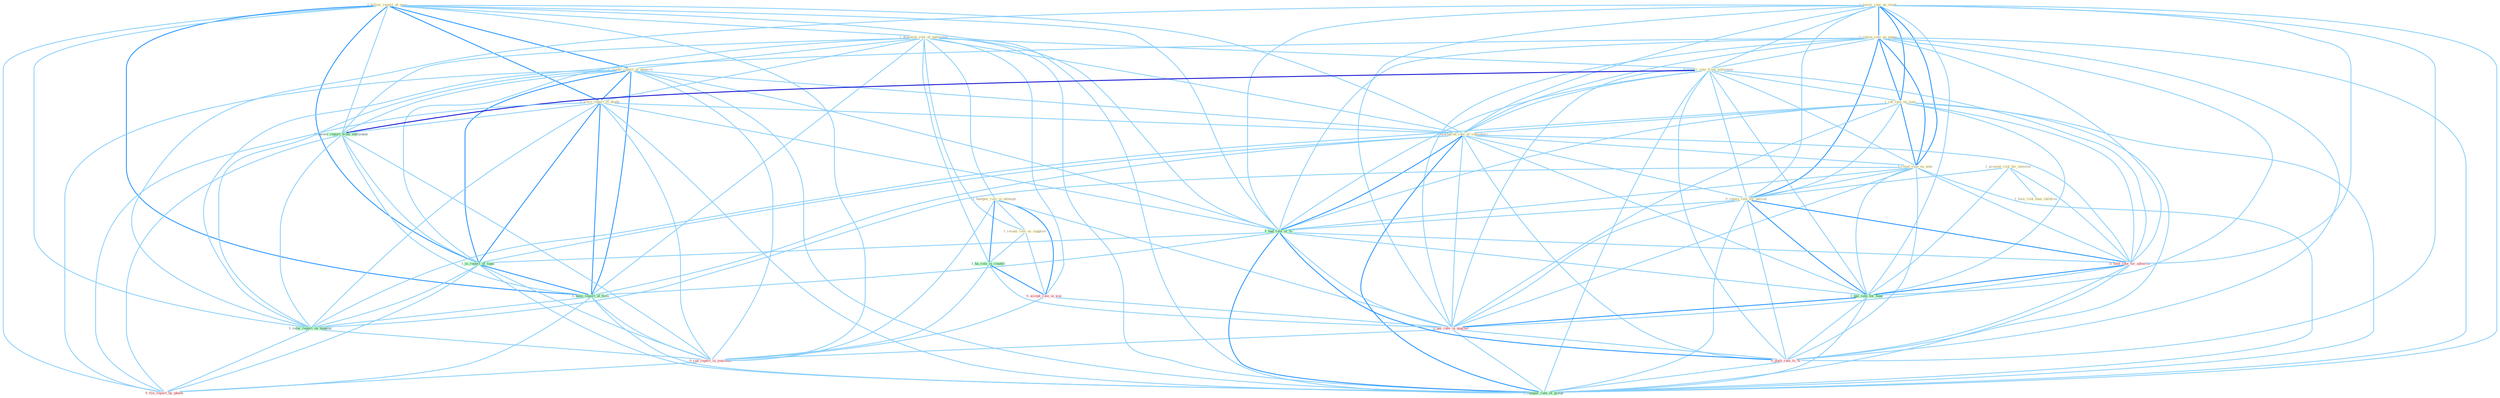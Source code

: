 Graph G{ 
    node
    [shape=polygon,style=filled,width=.5,height=.06,color="#BDFCC9",fixedsize=true,fontsize=4,
    fontcolor="#2f4f4f"];
    {node
    [color="#ffffe0", fontcolor="#8b7d6b"] "1_present_risk_for_investor " "1_follow_report_of_earn " "1_diminish_role_of_entitynam " "1_hamper_role_in_attempt " "1_face_risk_than_children " "1_credit_report_of_genocid " "1_lower_rate_on_stock " "1_retain_rate_on_paper " "0_receiv_rate_from_entitynam " "1_cut_rate_on_loan " "1_were_report_of_death " "1_resum_role_as_supplier " "1_downgrad_rate_of_subsidiari " "1_reset_rate_on_note " "0_retain_rate_for_period "}
{node [color="#fff0f5", fontcolor="#b22222"] "0_hold_rate_for_advertis " "0_accept_role_in_wai " "0_pai_rate_in_quarter " "0_ran_report_in_yearnum " "0_push_rate_to_% " "0_file_report_by_phone "}
edge [color="#B0E2FF"];

	"1_present_risk_for_investor " -- "1_face_risk_than_children " [w="1", color="#87cefa" ];
	"1_present_risk_for_investor " -- "0_retain_rate_for_period " [w="1", color="#87cefa" ];
	"1_present_risk_for_investor " -- "0_hold_rate_for_advertis " [w="1", color="#87cefa" ];
	"1_present_risk_for_investor " -- "1_pai_rate_for_fund " [w="1", color="#87cefa" ];
	"1_follow_report_of_earn " -- "1_diminish_role_of_entitynam " [w="1", color="#87cefa" ];
	"1_follow_report_of_earn " -- "1_credit_report_of_genocid " [w="2", color="#1e90ff" , len=0.8];
	"1_follow_report_of_earn " -- "1_were_report_of_death " [w="2", color="#1e90ff" , len=0.8];
	"1_follow_report_of_earn " -- "1_downgrad_rate_of_subsidiari " [w="1", color="#87cefa" ];
	"1_follow_report_of_earn " -- "1_had_rate_of_% " [w="1", color="#87cefa" ];
	"1_follow_report_of_earn " -- "1_receiv_report_from_entitynam " [w="1", color="#87cefa" ];
	"1_follow_report_of_earn " -- "1_is_report_of_topic " [w="2", color="#1e90ff" , len=0.8];
	"1_follow_report_of_earn " -- "1_been_report_of_firm " [w="2", color="#1e90ff" , len=0.8];
	"1_follow_report_of_earn " -- "1_relai_report_on_tendenc " [w="1", color="#87cefa" ];
	"1_follow_report_of_earn " -- "0_ran_report_in_yearnum " [w="1", color="#87cefa" ];
	"1_follow_report_of_earn " -- "0_file_report_by_phone " [w="1", color="#87cefa" ];
	"1_follow_report_of_earn " -- "1_compar_rate_of_group " [w="1", color="#87cefa" ];
	"1_diminish_role_of_entitynam " -- "1_hamper_role_in_attempt " [w="1", color="#87cefa" ];
	"1_diminish_role_of_entitynam " -- "1_credit_report_of_genocid " [w="1", color="#87cefa" ];
	"1_diminish_role_of_entitynam " -- "0_receiv_rate_from_entitynam " [w="1", color="#87cefa" ];
	"1_diminish_role_of_entitynam " -- "1_were_report_of_death " [w="1", color="#87cefa" ];
	"1_diminish_role_of_entitynam " -- "1_resum_role_as_supplier " [w="1", color="#87cefa" ];
	"1_diminish_role_of_entitynam " -- "1_downgrad_rate_of_subsidiari " [w="1", color="#87cefa" ];
	"1_diminish_role_of_entitynam " -- "1_had_rate_of_% " [w="1", color="#87cefa" ];
	"1_diminish_role_of_entitynam " -- "1_ha_role_in_countri " [w="1", color="#87cefa" ];
	"1_diminish_role_of_entitynam " -- "1_receiv_report_from_entitynam " [w="1", color="#87cefa" ];
	"1_diminish_role_of_entitynam " -- "1_is_report_of_topic " [w="1", color="#87cefa" ];
	"1_diminish_role_of_entitynam " -- "0_accept_role_in_wai " [w="1", color="#87cefa" ];
	"1_diminish_role_of_entitynam " -- "1_been_report_of_firm " [w="1", color="#87cefa" ];
	"1_diminish_role_of_entitynam " -- "1_compar_rate_of_group " [w="1", color="#87cefa" ];
	"1_hamper_role_in_attempt " -- "1_resum_role_as_supplier " [w="1", color="#87cefa" ];
	"1_hamper_role_in_attempt " -- "1_ha_role_in_countri " [w="2", color="#1e90ff" , len=0.8];
	"1_hamper_role_in_attempt " -- "0_accept_role_in_wai " [w="2", color="#1e90ff" , len=0.8];
	"1_hamper_role_in_attempt " -- "0_pai_rate_in_quarter " [w="1", color="#87cefa" ];
	"1_hamper_role_in_attempt " -- "0_ran_report_in_yearnum " [w="1", color="#87cefa" ];
	"1_credit_report_of_genocid " -- "1_were_report_of_death " [w="2", color="#1e90ff" , len=0.8];
	"1_credit_report_of_genocid " -- "1_downgrad_rate_of_subsidiari " [w="1", color="#87cefa" ];
	"1_credit_report_of_genocid " -- "1_had_rate_of_% " [w="1", color="#87cefa" ];
	"1_credit_report_of_genocid " -- "1_receiv_report_from_entitynam " [w="1", color="#87cefa" ];
	"1_credit_report_of_genocid " -- "1_is_report_of_topic " [w="2", color="#1e90ff" , len=0.8];
	"1_credit_report_of_genocid " -- "1_been_report_of_firm " [w="2", color="#1e90ff" , len=0.8];
	"1_credit_report_of_genocid " -- "1_relai_report_on_tendenc " [w="1", color="#87cefa" ];
	"1_credit_report_of_genocid " -- "0_ran_report_in_yearnum " [w="1", color="#87cefa" ];
	"1_credit_report_of_genocid " -- "0_file_report_by_phone " [w="1", color="#87cefa" ];
	"1_credit_report_of_genocid " -- "1_compar_rate_of_group " [w="1", color="#87cefa" ];
	"1_lower_rate_on_stock " -- "1_retain_rate_on_paper " [w="2", color="#1e90ff" , len=0.8];
	"1_lower_rate_on_stock " -- "0_receiv_rate_from_entitynam " [w="1", color="#87cefa" ];
	"1_lower_rate_on_stock " -- "1_cut_rate_on_loan " [w="2", color="#1e90ff" , len=0.8];
	"1_lower_rate_on_stock " -- "1_downgrad_rate_of_subsidiari " [w="1", color="#87cefa" ];
	"1_lower_rate_on_stock " -- "1_reset_rate_on_note " [w="2", color="#1e90ff" , len=0.8];
	"1_lower_rate_on_stock " -- "0_retain_rate_for_period " [w="1", color="#87cefa" ];
	"1_lower_rate_on_stock " -- "1_had_rate_of_% " [w="1", color="#87cefa" ];
	"1_lower_rate_on_stock " -- "0_hold_rate_for_advertis " [w="1", color="#87cefa" ];
	"1_lower_rate_on_stock " -- "1_pai_rate_for_fund " [w="1", color="#87cefa" ];
	"1_lower_rate_on_stock " -- "0_pai_rate_in_quarter " [w="1", color="#87cefa" ];
	"1_lower_rate_on_stock " -- "1_relai_report_on_tendenc " [w="1", color="#87cefa" ];
	"1_lower_rate_on_stock " -- "0_push_rate_to_% " [w="1", color="#87cefa" ];
	"1_lower_rate_on_stock " -- "1_compar_rate_of_group " [w="1", color="#87cefa" ];
	"1_retain_rate_on_paper " -- "0_receiv_rate_from_entitynam " [w="1", color="#87cefa" ];
	"1_retain_rate_on_paper " -- "1_cut_rate_on_loan " [w="2", color="#1e90ff" , len=0.8];
	"1_retain_rate_on_paper " -- "1_downgrad_rate_of_subsidiari " [w="1", color="#87cefa" ];
	"1_retain_rate_on_paper " -- "1_reset_rate_on_note " [w="2", color="#1e90ff" , len=0.8];
	"1_retain_rate_on_paper " -- "0_retain_rate_for_period " [w="2", color="#1e90ff" , len=0.8];
	"1_retain_rate_on_paper " -- "1_had_rate_of_% " [w="1", color="#87cefa" ];
	"1_retain_rate_on_paper " -- "0_hold_rate_for_advertis " [w="1", color="#87cefa" ];
	"1_retain_rate_on_paper " -- "1_pai_rate_for_fund " [w="1", color="#87cefa" ];
	"1_retain_rate_on_paper " -- "0_pai_rate_in_quarter " [w="1", color="#87cefa" ];
	"1_retain_rate_on_paper " -- "1_relai_report_on_tendenc " [w="1", color="#87cefa" ];
	"1_retain_rate_on_paper " -- "0_push_rate_to_% " [w="1", color="#87cefa" ];
	"1_retain_rate_on_paper " -- "1_compar_rate_of_group " [w="1", color="#87cefa" ];
	"0_receiv_rate_from_entitynam " -- "1_cut_rate_on_loan " [w="1", color="#87cefa" ];
	"0_receiv_rate_from_entitynam " -- "1_downgrad_rate_of_subsidiari " [w="1", color="#87cefa" ];
	"0_receiv_rate_from_entitynam " -- "1_reset_rate_on_note " [w="1", color="#87cefa" ];
	"0_receiv_rate_from_entitynam " -- "0_retain_rate_for_period " [w="1", color="#87cefa" ];
	"0_receiv_rate_from_entitynam " -- "1_had_rate_of_% " [w="1", color="#87cefa" ];
	"0_receiv_rate_from_entitynam " -- "1_receiv_report_from_entitynam " [w="3", color="#0000cd" , len=0.6];
	"0_receiv_rate_from_entitynam " -- "0_hold_rate_for_advertis " [w="1", color="#87cefa" ];
	"0_receiv_rate_from_entitynam " -- "1_pai_rate_for_fund " [w="1", color="#87cefa" ];
	"0_receiv_rate_from_entitynam " -- "0_pai_rate_in_quarter " [w="1", color="#87cefa" ];
	"0_receiv_rate_from_entitynam " -- "0_push_rate_to_% " [w="1", color="#87cefa" ];
	"0_receiv_rate_from_entitynam " -- "1_compar_rate_of_group " [w="1", color="#87cefa" ];
	"1_cut_rate_on_loan " -- "1_downgrad_rate_of_subsidiari " [w="1", color="#87cefa" ];
	"1_cut_rate_on_loan " -- "1_reset_rate_on_note " [w="2", color="#1e90ff" , len=0.8];
	"1_cut_rate_on_loan " -- "0_retain_rate_for_period " [w="1", color="#87cefa" ];
	"1_cut_rate_on_loan " -- "1_had_rate_of_% " [w="1", color="#87cefa" ];
	"1_cut_rate_on_loan " -- "0_hold_rate_for_advertis " [w="1", color="#87cefa" ];
	"1_cut_rate_on_loan " -- "1_pai_rate_for_fund " [w="1", color="#87cefa" ];
	"1_cut_rate_on_loan " -- "0_pai_rate_in_quarter " [w="1", color="#87cefa" ];
	"1_cut_rate_on_loan " -- "1_relai_report_on_tendenc " [w="1", color="#87cefa" ];
	"1_cut_rate_on_loan " -- "0_push_rate_to_% " [w="1", color="#87cefa" ];
	"1_cut_rate_on_loan " -- "1_compar_rate_of_group " [w="1", color="#87cefa" ];
	"1_were_report_of_death " -- "1_downgrad_rate_of_subsidiari " [w="1", color="#87cefa" ];
	"1_were_report_of_death " -- "1_had_rate_of_% " [w="1", color="#87cefa" ];
	"1_were_report_of_death " -- "1_receiv_report_from_entitynam " [w="1", color="#87cefa" ];
	"1_were_report_of_death " -- "1_is_report_of_topic " [w="2", color="#1e90ff" , len=0.8];
	"1_were_report_of_death " -- "1_been_report_of_firm " [w="2", color="#1e90ff" , len=0.8];
	"1_were_report_of_death " -- "1_relai_report_on_tendenc " [w="1", color="#87cefa" ];
	"1_were_report_of_death " -- "0_ran_report_in_yearnum " [w="1", color="#87cefa" ];
	"1_were_report_of_death " -- "0_file_report_by_phone " [w="1", color="#87cefa" ];
	"1_were_report_of_death " -- "1_compar_rate_of_group " [w="1", color="#87cefa" ];
	"1_resum_role_as_supplier " -- "1_ha_role_in_countri " [w="1", color="#87cefa" ];
	"1_resum_role_as_supplier " -- "0_accept_role_in_wai " [w="1", color="#87cefa" ];
	"1_downgrad_rate_of_subsidiari " -- "1_reset_rate_on_note " [w="1", color="#87cefa" ];
	"1_downgrad_rate_of_subsidiari " -- "0_retain_rate_for_period " [w="1", color="#87cefa" ];
	"1_downgrad_rate_of_subsidiari " -- "1_had_rate_of_% " [w="2", color="#1e90ff" , len=0.8];
	"1_downgrad_rate_of_subsidiari " -- "1_is_report_of_topic " [w="1", color="#87cefa" ];
	"1_downgrad_rate_of_subsidiari " -- "0_hold_rate_for_advertis " [w="1", color="#87cefa" ];
	"1_downgrad_rate_of_subsidiari " -- "1_been_report_of_firm " [w="1", color="#87cefa" ];
	"1_downgrad_rate_of_subsidiari " -- "1_pai_rate_for_fund " [w="1", color="#87cefa" ];
	"1_downgrad_rate_of_subsidiari " -- "0_pai_rate_in_quarter " [w="1", color="#87cefa" ];
	"1_downgrad_rate_of_subsidiari " -- "0_push_rate_to_% " [w="1", color="#87cefa" ];
	"1_downgrad_rate_of_subsidiari " -- "1_compar_rate_of_group " [w="2", color="#1e90ff" , len=0.8];
	"1_reset_rate_on_note " -- "0_retain_rate_for_period " [w="1", color="#87cefa" ];
	"1_reset_rate_on_note " -- "1_had_rate_of_% " [w="1", color="#87cefa" ];
	"1_reset_rate_on_note " -- "0_hold_rate_for_advertis " [w="1", color="#87cefa" ];
	"1_reset_rate_on_note " -- "1_pai_rate_for_fund " [w="1", color="#87cefa" ];
	"1_reset_rate_on_note " -- "0_pai_rate_in_quarter " [w="1", color="#87cefa" ];
	"1_reset_rate_on_note " -- "1_relai_report_on_tendenc " [w="1", color="#87cefa" ];
	"1_reset_rate_on_note " -- "0_push_rate_to_% " [w="1", color="#87cefa" ];
	"1_reset_rate_on_note " -- "1_compar_rate_of_group " [w="1", color="#87cefa" ];
	"0_retain_rate_for_period " -- "1_had_rate_of_% " [w="1", color="#87cefa" ];
	"0_retain_rate_for_period " -- "0_hold_rate_for_advertis " [w="2", color="#1e90ff" , len=0.8];
	"0_retain_rate_for_period " -- "1_pai_rate_for_fund " [w="2", color="#1e90ff" , len=0.8];
	"0_retain_rate_for_period " -- "0_pai_rate_in_quarter " [w="1", color="#87cefa" ];
	"0_retain_rate_for_period " -- "0_push_rate_to_% " [w="1", color="#87cefa" ];
	"0_retain_rate_for_period " -- "1_compar_rate_of_group " [w="1", color="#87cefa" ];
	"1_had_rate_of_% " -- "1_is_report_of_topic " [w="1", color="#87cefa" ];
	"1_had_rate_of_% " -- "0_hold_rate_for_advertis " [w="1", color="#87cefa" ];
	"1_had_rate_of_% " -- "1_been_report_of_firm " [w="1", color="#87cefa" ];
	"1_had_rate_of_% " -- "1_pai_rate_for_fund " [w="1", color="#87cefa" ];
	"1_had_rate_of_% " -- "0_pai_rate_in_quarter " [w="1", color="#87cefa" ];
	"1_had_rate_of_% " -- "0_push_rate_to_% " [w="2", color="#1e90ff" , len=0.8];
	"1_had_rate_of_% " -- "1_compar_rate_of_group " [w="2", color="#1e90ff" , len=0.8];
	"1_ha_role_in_countri " -- "0_accept_role_in_wai " [w="2", color="#1e90ff" , len=0.8];
	"1_ha_role_in_countri " -- "0_pai_rate_in_quarter " [w="1", color="#87cefa" ];
	"1_ha_role_in_countri " -- "0_ran_report_in_yearnum " [w="1", color="#87cefa" ];
	"1_receiv_report_from_entitynam " -- "1_is_report_of_topic " [w="1", color="#87cefa" ];
	"1_receiv_report_from_entitynam " -- "1_been_report_of_firm " [w="1", color="#87cefa" ];
	"1_receiv_report_from_entitynam " -- "1_relai_report_on_tendenc " [w="1", color="#87cefa" ];
	"1_receiv_report_from_entitynam " -- "0_ran_report_in_yearnum " [w="1", color="#87cefa" ];
	"1_receiv_report_from_entitynam " -- "0_file_report_by_phone " [w="1", color="#87cefa" ];
	"1_is_report_of_topic " -- "1_been_report_of_firm " [w="2", color="#1e90ff" , len=0.8];
	"1_is_report_of_topic " -- "1_relai_report_on_tendenc " [w="1", color="#87cefa" ];
	"1_is_report_of_topic " -- "0_ran_report_in_yearnum " [w="1", color="#87cefa" ];
	"1_is_report_of_topic " -- "0_file_report_by_phone " [w="1", color="#87cefa" ];
	"1_is_report_of_topic " -- "1_compar_rate_of_group " [w="1", color="#87cefa" ];
	"0_hold_rate_for_advertis " -- "1_pai_rate_for_fund " [w="2", color="#1e90ff" , len=0.8];
	"0_hold_rate_for_advertis " -- "0_pai_rate_in_quarter " [w="1", color="#87cefa" ];
	"0_hold_rate_for_advertis " -- "0_push_rate_to_% " [w="1", color="#87cefa" ];
	"0_hold_rate_for_advertis " -- "1_compar_rate_of_group " [w="1", color="#87cefa" ];
	"0_accept_role_in_wai " -- "0_pai_rate_in_quarter " [w="1", color="#87cefa" ];
	"0_accept_role_in_wai " -- "0_ran_report_in_yearnum " [w="1", color="#87cefa" ];
	"1_been_report_of_firm " -- "1_relai_report_on_tendenc " [w="1", color="#87cefa" ];
	"1_been_report_of_firm " -- "0_ran_report_in_yearnum " [w="1", color="#87cefa" ];
	"1_been_report_of_firm " -- "0_file_report_by_phone " [w="1", color="#87cefa" ];
	"1_been_report_of_firm " -- "1_compar_rate_of_group " [w="1", color="#87cefa" ];
	"1_pai_rate_for_fund " -- "0_pai_rate_in_quarter " [w="2", color="#1e90ff" , len=0.8];
	"1_pai_rate_for_fund " -- "0_push_rate_to_% " [w="1", color="#87cefa" ];
	"1_pai_rate_for_fund " -- "1_compar_rate_of_group " [w="1", color="#87cefa" ];
	"0_pai_rate_in_quarter " -- "0_ran_report_in_yearnum " [w="1", color="#87cefa" ];
	"0_pai_rate_in_quarter " -- "0_push_rate_to_% " [w="1", color="#87cefa" ];
	"0_pai_rate_in_quarter " -- "1_compar_rate_of_group " [w="1", color="#87cefa" ];
	"1_relai_report_on_tendenc " -- "0_ran_report_in_yearnum " [w="1", color="#87cefa" ];
	"1_relai_report_on_tendenc " -- "0_file_report_by_phone " [w="1", color="#87cefa" ];
	"0_ran_report_in_yearnum " -- "0_file_report_by_phone " [w="1", color="#87cefa" ];
	"0_push_rate_to_% " -- "1_compar_rate_of_group " [w="1", color="#87cefa" ];
}